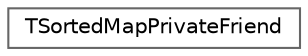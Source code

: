 digraph "Graphical Class Hierarchy"
{
 // INTERACTIVE_SVG=YES
 // LATEX_PDF_SIZE
  bgcolor="transparent";
  edge [fontname=Helvetica,fontsize=10,labelfontname=Helvetica,labelfontsize=10];
  node [fontname=Helvetica,fontsize=10,shape=box,height=0.2,width=0.4];
  rankdir="LR";
  Node0 [id="Node000000",label="TSortedMapPrivateFriend",height=0.2,width=0.4,color="grey40", fillcolor="white", style="filled",URL="$d8/d4d/structTSortedMapPrivateFriend.html",tooltip=" "];
}
